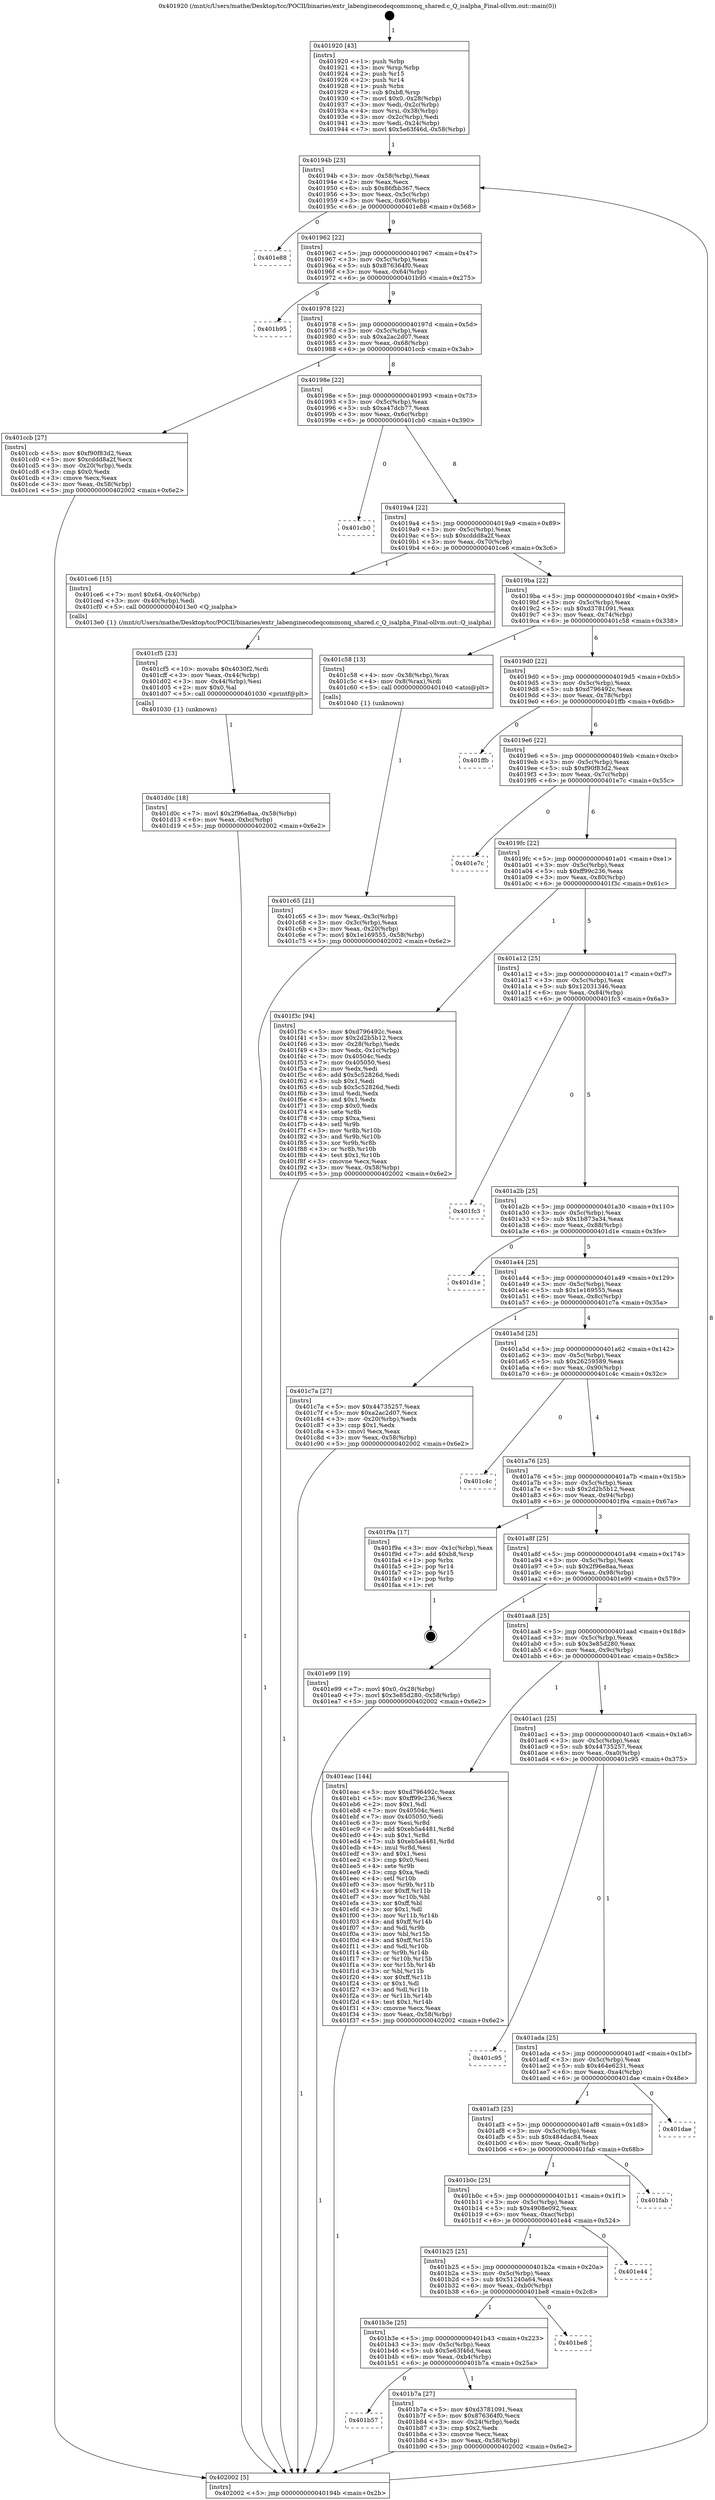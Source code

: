 digraph "0x401920" {
  label = "0x401920 (/mnt/c/Users/mathe/Desktop/tcc/POCII/binaries/extr_labenginecodeqcommonq_shared.c_Q_isalpha_Final-ollvm.out::main(0))"
  labelloc = "t"
  node[shape=record]

  Entry [label="",width=0.3,height=0.3,shape=circle,fillcolor=black,style=filled]
  "0x40194b" [label="{
     0x40194b [23]\l
     | [instrs]\l
     &nbsp;&nbsp;0x40194b \<+3\>: mov -0x58(%rbp),%eax\l
     &nbsp;&nbsp;0x40194e \<+2\>: mov %eax,%ecx\l
     &nbsp;&nbsp;0x401950 \<+6\>: sub $0x86fbb367,%ecx\l
     &nbsp;&nbsp;0x401956 \<+3\>: mov %eax,-0x5c(%rbp)\l
     &nbsp;&nbsp;0x401959 \<+3\>: mov %ecx,-0x60(%rbp)\l
     &nbsp;&nbsp;0x40195c \<+6\>: je 0000000000401e88 \<main+0x568\>\l
  }"]
  "0x401e88" [label="{
     0x401e88\l
  }", style=dashed]
  "0x401962" [label="{
     0x401962 [22]\l
     | [instrs]\l
     &nbsp;&nbsp;0x401962 \<+5\>: jmp 0000000000401967 \<main+0x47\>\l
     &nbsp;&nbsp;0x401967 \<+3\>: mov -0x5c(%rbp),%eax\l
     &nbsp;&nbsp;0x40196a \<+5\>: sub $0x876364f0,%eax\l
     &nbsp;&nbsp;0x40196f \<+3\>: mov %eax,-0x64(%rbp)\l
     &nbsp;&nbsp;0x401972 \<+6\>: je 0000000000401b95 \<main+0x275\>\l
  }"]
  Exit [label="",width=0.3,height=0.3,shape=circle,fillcolor=black,style=filled,peripheries=2]
  "0x401b95" [label="{
     0x401b95\l
  }", style=dashed]
  "0x401978" [label="{
     0x401978 [22]\l
     | [instrs]\l
     &nbsp;&nbsp;0x401978 \<+5\>: jmp 000000000040197d \<main+0x5d\>\l
     &nbsp;&nbsp;0x40197d \<+3\>: mov -0x5c(%rbp),%eax\l
     &nbsp;&nbsp;0x401980 \<+5\>: sub $0xa2ac2d07,%eax\l
     &nbsp;&nbsp;0x401985 \<+3\>: mov %eax,-0x68(%rbp)\l
     &nbsp;&nbsp;0x401988 \<+6\>: je 0000000000401ccb \<main+0x3ab\>\l
  }"]
  "0x401d0c" [label="{
     0x401d0c [18]\l
     | [instrs]\l
     &nbsp;&nbsp;0x401d0c \<+7\>: movl $0x2f96e8aa,-0x58(%rbp)\l
     &nbsp;&nbsp;0x401d13 \<+6\>: mov %eax,-0xbc(%rbp)\l
     &nbsp;&nbsp;0x401d19 \<+5\>: jmp 0000000000402002 \<main+0x6e2\>\l
  }"]
  "0x401ccb" [label="{
     0x401ccb [27]\l
     | [instrs]\l
     &nbsp;&nbsp;0x401ccb \<+5\>: mov $0xf90f83d2,%eax\l
     &nbsp;&nbsp;0x401cd0 \<+5\>: mov $0xcddd8a2f,%ecx\l
     &nbsp;&nbsp;0x401cd5 \<+3\>: mov -0x20(%rbp),%edx\l
     &nbsp;&nbsp;0x401cd8 \<+3\>: cmp $0x0,%edx\l
     &nbsp;&nbsp;0x401cdb \<+3\>: cmove %ecx,%eax\l
     &nbsp;&nbsp;0x401cde \<+3\>: mov %eax,-0x58(%rbp)\l
     &nbsp;&nbsp;0x401ce1 \<+5\>: jmp 0000000000402002 \<main+0x6e2\>\l
  }"]
  "0x40198e" [label="{
     0x40198e [22]\l
     | [instrs]\l
     &nbsp;&nbsp;0x40198e \<+5\>: jmp 0000000000401993 \<main+0x73\>\l
     &nbsp;&nbsp;0x401993 \<+3\>: mov -0x5c(%rbp),%eax\l
     &nbsp;&nbsp;0x401996 \<+5\>: sub $0xa47dcb77,%eax\l
     &nbsp;&nbsp;0x40199b \<+3\>: mov %eax,-0x6c(%rbp)\l
     &nbsp;&nbsp;0x40199e \<+6\>: je 0000000000401cb0 \<main+0x390\>\l
  }"]
  "0x401cf5" [label="{
     0x401cf5 [23]\l
     | [instrs]\l
     &nbsp;&nbsp;0x401cf5 \<+10\>: movabs $0x4030f2,%rdi\l
     &nbsp;&nbsp;0x401cff \<+3\>: mov %eax,-0x44(%rbp)\l
     &nbsp;&nbsp;0x401d02 \<+3\>: mov -0x44(%rbp),%esi\l
     &nbsp;&nbsp;0x401d05 \<+2\>: mov $0x0,%al\l
     &nbsp;&nbsp;0x401d07 \<+5\>: call 0000000000401030 \<printf@plt\>\l
     | [calls]\l
     &nbsp;&nbsp;0x401030 \{1\} (unknown)\l
  }"]
  "0x401cb0" [label="{
     0x401cb0\l
  }", style=dashed]
  "0x4019a4" [label="{
     0x4019a4 [22]\l
     | [instrs]\l
     &nbsp;&nbsp;0x4019a4 \<+5\>: jmp 00000000004019a9 \<main+0x89\>\l
     &nbsp;&nbsp;0x4019a9 \<+3\>: mov -0x5c(%rbp),%eax\l
     &nbsp;&nbsp;0x4019ac \<+5\>: sub $0xcddd8a2f,%eax\l
     &nbsp;&nbsp;0x4019b1 \<+3\>: mov %eax,-0x70(%rbp)\l
     &nbsp;&nbsp;0x4019b4 \<+6\>: je 0000000000401ce6 \<main+0x3c6\>\l
  }"]
  "0x401c65" [label="{
     0x401c65 [21]\l
     | [instrs]\l
     &nbsp;&nbsp;0x401c65 \<+3\>: mov %eax,-0x3c(%rbp)\l
     &nbsp;&nbsp;0x401c68 \<+3\>: mov -0x3c(%rbp),%eax\l
     &nbsp;&nbsp;0x401c6b \<+3\>: mov %eax,-0x20(%rbp)\l
     &nbsp;&nbsp;0x401c6e \<+7\>: movl $0x1e169555,-0x58(%rbp)\l
     &nbsp;&nbsp;0x401c75 \<+5\>: jmp 0000000000402002 \<main+0x6e2\>\l
  }"]
  "0x401ce6" [label="{
     0x401ce6 [15]\l
     | [instrs]\l
     &nbsp;&nbsp;0x401ce6 \<+7\>: movl $0x64,-0x40(%rbp)\l
     &nbsp;&nbsp;0x401ced \<+3\>: mov -0x40(%rbp),%edi\l
     &nbsp;&nbsp;0x401cf0 \<+5\>: call 00000000004013e0 \<Q_isalpha\>\l
     | [calls]\l
     &nbsp;&nbsp;0x4013e0 \{1\} (/mnt/c/Users/mathe/Desktop/tcc/POCII/binaries/extr_labenginecodeqcommonq_shared.c_Q_isalpha_Final-ollvm.out::Q_isalpha)\l
  }"]
  "0x4019ba" [label="{
     0x4019ba [22]\l
     | [instrs]\l
     &nbsp;&nbsp;0x4019ba \<+5\>: jmp 00000000004019bf \<main+0x9f\>\l
     &nbsp;&nbsp;0x4019bf \<+3\>: mov -0x5c(%rbp),%eax\l
     &nbsp;&nbsp;0x4019c2 \<+5\>: sub $0xd3781091,%eax\l
     &nbsp;&nbsp;0x4019c7 \<+3\>: mov %eax,-0x74(%rbp)\l
     &nbsp;&nbsp;0x4019ca \<+6\>: je 0000000000401c58 \<main+0x338\>\l
  }"]
  "0x401920" [label="{
     0x401920 [43]\l
     | [instrs]\l
     &nbsp;&nbsp;0x401920 \<+1\>: push %rbp\l
     &nbsp;&nbsp;0x401921 \<+3\>: mov %rsp,%rbp\l
     &nbsp;&nbsp;0x401924 \<+2\>: push %r15\l
     &nbsp;&nbsp;0x401926 \<+2\>: push %r14\l
     &nbsp;&nbsp;0x401928 \<+1\>: push %rbx\l
     &nbsp;&nbsp;0x401929 \<+7\>: sub $0xb8,%rsp\l
     &nbsp;&nbsp;0x401930 \<+7\>: movl $0x0,-0x28(%rbp)\l
     &nbsp;&nbsp;0x401937 \<+3\>: mov %edi,-0x2c(%rbp)\l
     &nbsp;&nbsp;0x40193a \<+4\>: mov %rsi,-0x38(%rbp)\l
     &nbsp;&nbsp;0x40193e \<+3\>: mov -0x2c(%rbp),%edi\l
     &nbsp;&nbsp;0x401941 \<+3\>: mov %edi,-0x24(%rbp)\l
     &nbsp;&nbsp;0x401944 \<+7\>: movl $0x5e63f46d,-0x58(%rbp)\l
  }"]
  "0x401c58" [label="{
     0x401c58 [13]\l
     | [instrs]\l
     &nbsp;&nbsp;0x401c58 \<+4\>: mov -0x38(%rbp),%rax\l
     &nbsp;&nbsp;0x401c5c \<+4\>: mov 0x8(%rax),%rdi\l
     &nbsp;&nbsp;0x401c60 \<+5\>: call 0000000000401040 \<atoi@plt\>\l
     | [calls]\l
     &nbsp;&nbsp;0x401040 \{1\} (unknown)\l
  }"]
  "0x4019d0" [label="{
     0x4019d0 [22]\l
     | [instrs]\l
     &nbsp;&nbsp;0x4019d0 \<+5\>: jmp 00000000004019d5 \<main+0xb5\>\l
     &nbsp;&nbsp;0x4019d5 \<+3\>: mov -0x5c(%rbp),%eax\l
     &nbsp;&nbsp;0x4019d8 \<+5\>: sub $0xd796492c,%eax\l
     &nbsp;&nbsp;0x4019dd \<+3\>: mov %eax,-0x78(%rbp)\l
     &nbsp;&nbsp;0x4019e0 \<+6\>: je 0000000000401ffb \<main+0x6db\>\l
  }"]
  "0x402002" [label="{
     0x402002 [5]\l
     | [instrs]\l
     &nbsp;&nbsp;0x402002 \<+5\>: jmp 000000000040194b \<main+0x2b\>\l
  }"]
  "0x401ffb" [label="{
     0x401ffb\l
  }", style=dashed]
  "0x4019e6" [label="{
     0x4019e6 [22]\l
     | [instrs]\l
     &nbsp;&nbsp;0x4019e6 \<+5\>: jmp 00000000004019eb \<main+0xcb\>\l
     &nbsp;&nbsp;0x4019eb \<+3\>: mov -0x5c(%rbp),%eax\l
     &nbsp;&nbsp;0x4019ee \<+5\>: sub $0xf90f83d2,%eax\l
     &nbsp;&nbsp;0x4019f3 \<+3\>: mov %eax,-0x7c(%rbp)\l
     &nbsp;&nbsp;0x4019f6 \<+6\>: je 0000000000401e7c \<main+0x55c\>\l
  }"]
  "0x401b57" [label="{
     0x401b57\l
  }", style=dashed]
  "0x401e7c" [label="{
     0x401e7c\l
  }", style=dashed]
  "0x4019fc" [label="{
     0x4019fc [22]\l
     | [instrs]\l
     &nbsp;&nbsp;0x4019fc \<+5\>: jmp 0000000000401a01 \<main+0xe1\>\l
     &nbsp;&nbsp;0x401a01 \<+3\>: mov -0x5c(%rbp),%eax\l
     &nbsp;&nbsp;0x401a04 \<+5\>: sub $0xff99c236,%eax\l
     &nbsp;&nbsp;0x401a09 \<+3\>: mov %eax,-0x80(%rbp)\l
     &nbsp;&nbsp;0x401a0c \<+6\>: je 0000000000401f3c \<main+0x61c\>\l
  }"]
  "0x401b7a" [label="{
     0x401b7a [27]\l
     | [instrs]\l
     &nbsp;&nbsp;0x401b7a \<+5\>: mov $0xd3781091,%eax\l
     &nbsp;&nbsp;0x401b7f \<+5\>: mov $0x876364f0,%ecx\l
     &nbsp;&nbsp;0x401b84 \<+3\>: mov -0x24(%rbp),%edx\l
     &nbsp;&nbsp;0x401b87 \<+3\>: cmp $0x2,%edx\l
     &nbsp;&nbsp;0x401b8a \<+3\>: cmovne %ecx,%eax\l
     &nbsp;&nbsp;0x401b8d \<+3\>: mov %eax,-0x58(%rbp)\l
     &nbsp;&nbsp;0x401b90 \<+5\>: jmp 0000000000402002 \<main+0x6e2\>\l
  }"]
  "0x401f3c" [label="{
     0x401f3c [94]\l
     | [instrs]\l
     &nbsp;&nbsp;0x401f3c \<+5\>: mov $0xd796492c,%eax\l
     &nbsp;&nbsp;0x401f41 \<+5\>: mov $0x2d2b5b12,%ecx\l
     &nbsp;&nbsp;0x401f46 \<+3\>: mov -0x28(%rbp),%edx\l
     &nbsp;&nbsp;0x401f49 \<+3\>: mov %edx,-0x1c(%rbp)\l
     &nbsp;&nbsp;0x401f4c \<+7\>: mov 0x40504c,%edx\l
     &nbsp;&nbsp;0x401f53 \<+7\>: mov 0x405050,%esi\l
     &nbsp;&nbsp;0x401f5a \<+2\>: mov %edx,%edi\l
     &nbsp;&nbsp;0x401f5c \<+6\>: add $0x5c52826d,%edi\l
     &nbsp;&nbsp;0x401f62 \<+3\>: sub $0x1,%edi\l
     &nbsp;&nbsp;0x401f65 \<+6\>: sub $0x5c52826d,%edi\l
     &nbsp;&nbsp;0x401f6b \<+3\>: imul %edi,%edx\l
     &nbsp;&nbsp;0x401f6e \<+3\>: and $0x1,%edx\l
     &nbsp;&nbsp;0x401f71 \<+3\>: cmp $0x0,%edx\l
     &nbsp;&nbsp;0x401f74 \<+4\>: sete %r8b\l
     &nbsp;&nbsp;0x401f78 \<+3\>: cmp $0xa,%esi\l
     &nbsp;&nbsp;0x401f7b \<+4\>: setl %r9b\l
     &nbsp;&nbsp;0x401f7f \<+3\>: mov %r8b,%r10b\l
     &nbsp;&nbsp;0x401f82 \<+3\>: and %r9b,%r10b\l
     &nbsp;&nbsp;0x401f85 \<+3\>: xor %r9b,%r8b\l
     &nbsp;&nbsp;0x401f88 \<+3\>: or %r8b,%r10b\l
     &nbsp;&nbsp;0x401f8b \<+4\>: test $0x1,%r10b\l
     &nbsp;&nbsp;0x401f8f \<+3\>: cmovne %ecx,%eax\l
     &nbsp;&nbsp;0x401f92 \<+3\>: mov %eax,-0x58(%rbp)\l
     &nbsp;&nbsp;0x401f95 \<+5\>: jmp 0000000000402002 \<main+0x6e2\>\l
  }"]
  "0x401a12" [label="{
     0x401a12 [25]\l
     | [instrs]\l
     &nbsp;&nbsp;0x401a12 \<+5\>: jmp 0000000000401a17 \<main+0xf7\>\l
     &nbsp;&nbsp;0x401a17 \<+3\>: mov -0x5c(%rbp),%eax\l
     &nbsp;&nbsp;0x401a1a \<+5\>: sub $0x12031346,%eax\l
     &nbsp;&nbsp;0x401a1f \<+6\>: mov %eax,-0x84(%rbp)\l
     &nbsp;&nbsp;0x401a25 \<+6\>: je 0000000000401fc3 \<main+0x6a3\>\l
  }"]
  "0x401b3e" [label="{
     0x401b3e [25]\l
     | [instrs]\l
     &nbsp;&nbsp;0x401b3e \<+5\>: jmp 0000000000401b43 \<main+0x223\>\l
     &nbsp;&nbsp;0x401b43 \<+3\>: mov -0x5c(%rbp),%eax\l
     &nbsp;&nbsp;0x401b46 \<+5\>: sub $0x5e63f46d,%eax\l
     &nbsp;&nbsp;0x401b4b \<+6\>: mov %eax,-0xb4(%rbp)\l
     &nbsp;&nbsp;0x401b51 \<+6\>: je 0000000000401b7a \<main+0x25a\>\l
  }"]
  "0x401fc3" [label="{
     0x401fc3\l
  }", style=dashed]
  "0x401a2b" [label="{
     0x401a2b [25]\l
     | [instrs]\l
     &nbsp;&nbsp;0x401a2b \<+5\>: jmp 0000000000401a30 \<main+0x110\>\l
     &nbsp;&nbsp;0x401a30 \<+3\>: mov -0x5c(%rbp),%eax\l
     &nbsp;&nbsp;0x401a33 \<+5\>: sub $0x1b873a34,%eax\l
     &nbsp;&nbsp;0x401a38 \<+6\>: mov %eax,-0x88(%rbp)\l
     &nbsp;&nbsp;0x401a3e \<+6\>: je 0000000000401d1e \<main+0x3fe\>\l
  }"]
  "0x401be8" [label="{
     0x401be8\l
  }", style=dashed]
  "0x401d1e" [label="{
     0x401d1e\l
  }", style=dashed]
  "0x401a44" [label="{
     0x401a44 [25]\l
     | [instrs]\l
     &nbsp;&nbsp;0x401a44 \<+5\>: jmp 0000000000401a49 \<main+0x129\>\l
     &nbsp;&nbsp;0x401a49 \<+3\>: mov -0x5c(%rbp),%eax\l
     &nbsp;&nbsp;0x401a4c \<+5\>: sub $0x1e169555,%eax\l
     &nbsp;&nbsp;0x401a51 \<+6\>: mov %eax,-0x8c(%rbp)\l
     &nbsp;&nbsp;0x401a57 \<+6\>: je 0000000000401c7a \<main+0x35a\>\l
  }"]
  "0x401b25" [label="{
     0x401b25 [25]\l
     | [instrs]\l
     &nbsp;&nbsp;0x401b25 \<+5\>: jmp 0000000000401b2a \<main+0x20a\>\l
     &nbsp;&nbsp;0x401b2a \<+3\>: mov -0x5c(%rbp),%eax\l
     &nbsp;&nbsp;0x401b2d \<+5\>: sub $0x51240a64,%eax\l
     &nbsp;&nbsp;0x401b32 \<+6\>: mov %eax,-0xb0(%rbp)\l
     &nbsp;&nbsp;0x401b38 \<+6\>: je 0000000000401be8 \<main+0x2c8\>\l
  }"]
  "0x401c7a" [label="{
     0x401c7a [27]\l
     | [instrs]\l
     &nbsp;&nbsp;0x401c7a \<+5\>: mov $0x44735257,%eax\l
     &nbsp;&nbsp;0x401c7f \<+5\>: mov $0xa2ac2d07,%ecx\l
     &nbsp;&nbsp;0x401c84 \<+3\>: mov -0x20(%rbp),%edx\l
     &nbsp;&nbsp;0x401c87 \<+3\>: cmp $0x1,%edx\l
     &nbsp;&nbsp;0x401c8a \<+3\>: cmovl %ecx,%eax\l
     &nbsp;&nbsp;0x401c8d \<+3\>: mov %eax,-0x58(%rbp)\l
     &nbsp;&nbsp;0x401c90 \<+5\>: jmp 0000000000402002 \<main+0x6e2\>\l
  }"]
  "0x401a5d" [label="{
     0x401a5d [25]\l
     | [instrs]\l
     &nbsp;&nbsp;0x401a5d \<+5\>: jmp 0000000000401a62 \<main+0x142\>\l
     &nbsp;&nbsp;0x401a62 \<+3\>: mov -0x5c(%rbp),%eax\l
     &nbsp;&nbsp;0x401a65 \<+5\>: sub $0x26259589,%eax\l
     &nbsp;&nbsp;0x401a6a \<+6\>: mov %eax,-0x90(%rbp)\l
     &nbsp;&nbsp;0x401a70 \<+6\>: je 0000000000401c4c \<main+0x32c\>\l
  }"]
  "0x401e44" [label="{
     0x401e44\l
  }", style=dashed]
  "0x401c4c" [label="{
     0x401c4c\l
  }", style=dashed]
  "0x401a76" [label="{
     0x401a76 [25]\l
     | [instrs]\l
     &nbsp;&nbsp;0x401a76 \<+5\>: jmp 0000000000401a7b \<main+0x15b\>\l
     &nbsp;&nbsp;0x401a7b \<+3\>: mov -0x5c(%rbp),%eax\l
     &nbsp;&nbsp;0x401a7e \<+5\>: sub $0x2d2b5b12,%eax\l
     &nbsp;&nbsp;0x401a83 \<+6\>: mov %eax,-0x94(%rbp)\l
     &nbsp;&nbsp;0x401a89 \<+6\>: je 0000000000401f9a \<main+0x67a\>\l
  }"]
  "0x401b0c" [label="{
     0x401b0c [25]\l
     | [instrs]\l
     &nbsp;&nbsp;0x401b0c \<+5\>: jmp 0000000000401b11 \<main+0x1f1\>\l
     &nbsp;&nbsp;0x401b11 \<+3\>: mov -0x5c(%rbp),%eax\l
     &nbsp;&nbsp;0x401b14 \<+5\>: sub $0x4908e092,%eax\l
     &nbsp;&nbsp;0x401b19 \<+6\>: mov %eax,-0xac(%rbp)\l
     &nbsp;&nbsp;0x401b1f \<+6\>: je 0000000000401e44 \<main+0x524\>\l
  }"]
  "0x401f9a" [label="{
     0x401f9a [17]\l
     | [instrs]\l
     &nbsp;&nbsp;0x401f9a \<+3\>: mov -0x1c(%rbp),%eax\l
     &nbsp;&nbsp;0x401f9d \<+7\>: add $0xb8,%rsp\l
     &nbsp;&nbsp;0x401fa4 \<+1\>: pop %rbx\l
     &nbsp;&nbsp;0x401fa5 \<+2\>: pop %r14\l
     &nbsp;&nbsp;0x401fa7 \<+2\>: pop %r15\l
     &nbsp;&nbsp;0x401fa9 \<+1\>: pop %rbp\l
     &nbsp;&nbsp;0x401faa \<+1\>: ret\l
  }"]
  "0x401a8f" [label="{
     0x401a8f [25]\l
     | [instrs]\l
     &nbsp;&nbsp;0x401a8f \<+5\>: jmp 0000000000401a94 \<main+0x174\>\l
     &nbsp;&nbsp;0x401a94 \<+3\>: mov -0x5c(%rbp),%eax\l
     &nbsp;&nbsp;0x401a97 \<+5\>: sub $0x2f96e8aa,%eax\l
     &nbsp;&nbsp;0x401a9c \<+6\>: mov %eax,-0x98(%rbp)\l
     &nbsp;&nbsp;0x401aa2 \<+6\>: je 0000000000401e99 \<main+0x579\>\l
  }"]
  "0x401fab" [label="{
     0x401fab\l
  }", style=dashed]
  "0x401e99" [label="{
     0x401e99 [19]\l
     | [instrs]\l
     &nbsp;&nbsp;0x401e99 \<+7\>: movl $0x0,-0x28(%rbp)\l
     &nbsp;&nbsp;0x401ea0 \<+7\>: movl $0x3e85d280,-0x58(%rbp)\l
     &nbsp;&nbsp;0x401ea7 \<+5\>: jmp 0000000000402002 \<main+0x6e2\>\l
  }"]
  "0x401aa8" [label="{
     0x401aa8 [25]\l
     | [instrs]\l
     &nbsp;&nbsp;0x401aa8 \<+5\>: jmp 0000000000401aad \<main+0x18d\>\l
     &nbsp;&nbsp;0x401aad \<+3\>: mov -0x5c(%rbp),%eax\l
     &nbsp;&nbsp;0x401ab0 \<+5\>: sub $0x3e85d280,%eax\l
     &nbsp;&nbsp;0x401ab5 \<+6\>: mov %eax,-0x9c(%rbp)\l
     &nbsp;&nbsp;0x401abb \<+6\>: je 0000000000401eac \<main+0x58c\>\l
  }"]
  "0x401af3" [label="{
     0x401af3 [25]\l
     | [instrs]\l
     &nbsp;&nbsp;0x401af3 \<+5\>: jmp 0000000000401af8 \<main+0x1d8\>\l
     &nbsp;&nbsp;0x401af8 \<+3\>: mov -0x5c(%rbp),%eax\l
     &nbsp;&nbsp;0x401afb \<+5\>: sub $0x484dac84,%eax\l
     &nbsp;&nbsp;0x401b00 \<+6\>: mov %eax,-0xa8(%rbp)\l
     &nbsp;&nbsp;0x401b06 \<+6\>: je 0000000000401fab \<main+0x68b\>\l
  }"]
  "0x401eac" [label="{
     0x401eac [144]\l
     | [instrs]\l
     &nbsp;&nbsp;0x401eac \<+5\>: mov $0xd796492c,%eax\l
     &nbsp;&nbsp;0x401eb1 \<+5\>: mov $0xff99c236,%ecx\l
     &nbsp;&nbsp;0x401eb6 \<+2\>: mov $0x1,%dl\l
     &nbsp;&nbsp;0x401eb8 \<+7\>: mov 0x40504c,%esi\l
     &nbsp;&nbsp;0x401ebf \<+7\>: mov 0x405050,%edi\l
     &nbsp;&nbsp;0x401ec6 \<+3\>: mov %esi,%r8d\l
     &nbsp;&nbsp;0x401ec9 \<+7\>: add $0xeb5a4481,%r8d\l
     &nbsp;&nbsp;0x401ed0 \<+4\>: sub $0x1,%r8d\l
     &nbsp;&nbsp;0x401ed4 \<+7\>: sub $0xeb5a4481,%r8d\l
     &nbsp;&nbsp;0x401edb \<+4\>: imul %r8d,%esi\l
     &nbsp;&nbsp;0x401edf \<+3\>: and $0x1,%esi\l
     &nbsp;&nbsp;0x401ee2 \<+3\>: cmp $0x0,%esi\l
     &nbsp;&nbsp;0x401ee5 \<+4\>: sete %r9b\l
     &nbsp;&nbsp;0x401ee9 \<+3\>: cmp $0xa,%edi\l
     &nbsp;&nbsp;0x401eec \<+4\>: setl %r10b\l
     &nbsp;&nbsp;0x401ef0 \<+3\>: mov %r9b,%r11b\l
     &nbsp;&nbsp;0x401ef3 \<+4\>: xor $0xff,%r11b\l
     &nbsp;&nbsp;0x401ef7 \<+3\>: mov %r10b,%bl\l
     &nbsp;&nbsp;0x401efa \<+3\>: xor $0xff,%bl\l
     &nbsp;&nbsp;0x401efd \<+3\>: xor $0x1,%dl\l
     &nbsp;&nbsp;0x401f00 \<+3\>: mov %r11b,%r14b\l
     &nbsp;&nbsp;0x401f03 \<+4\>: and $0xff,%r14b\l
     &nbsp;&nbsp;0x401f07 \<+3\>: and %dl,%r9b\l
     &nbsp;&nbsp;0x401f0a \<+3\>: mov %bl,%r15b\l
     &nbsp;&nbsp;0x401f0d \<+4\>: and $0xff,%r15b\l
     &nbsp;&nbsp;0x401f11 \<+3\>: and %dl,%r10b\l
     &nbsp;&nbsp;0x401f14 \<+3\>: or %r9b,%r14b\l
     &nbsp;&nbsp;0x401f17 \<+3\>: or %r10b,%r15b\l
     &nbsp;&nbsp;0x401f1a \<+3\>: xor %r15b,%r14b\l
     &nbsp;&nbsp;0x401f1d \<+3\>: or %bl,%r11b\l
     &nbsp;&nbsp;0x401f20 \<+4\>: xor $0xff,%r11b\l
     &nbsp;&nbsp;0x401f24 \<+3\>: or $0x1,%dl\l
     &nbsp;&nbsp;0x401f27 \<+3\>: and %dl,%r11b\l
     &nbsp;&nbsp;0x401f2a \<+3\>: or %r11b,%r14b\l
     &nbsp;&nbsp;0x401f2d \<+4\>: test $0x1,%r14b\l
     &nbsp;&nbsp;0x401f31 \<+3\>: cmovne %ecx,%eax\l
     &nbsp;&nbsp;0x401f34 \<+3\>: mov %eax,-0x58(%rbp)\l
     &nbsp;&nbsp;0x401f37 \<+5\>: jmp 0000000000402002 \<main+0x6e2\>\l
  }"]
  "0x401ac1" [label="{
     0x401ac1 [25]\l
     | [instrs]\l
     &nbsp;&nbsp;0x401ac1 \<+5\>: jmp 0000000000401ac6 \<main+0x1a6\>\l
     &nbsp;&nbsp;0x401ac6 \<+3\>: mov -0x5c(%rbp),%eax\l
     &nbsp;&nbsp;0x401ac9 \<+5\>: sub $0x44735257,%eax\l
     &nbsp;&nbsp;0x401ace \<+6\>: mov %eax,-0xa0(%rbp)\l
     &nbsp;&nbsp;0x401ad4 \<+6\>: je 0000000000401c95 \<main+0x375\>\l
  }"]
  "0x401dae" [label="{
     0x401dae\l
  }", style=dashed]
  "0x401c95" [label="{
     0x401c95\l
  }", style=dashed]
  "0x401ada" [label="{
     0x401ada [25]\l
     | [instrs]\l
     &nbsp;&nbsp;0x401ada \<+5\>: jmp 0000000000401adf \<main+0x1bf\>\l
     &nbsp;&nbsp;0x401adf \<+3\>: mov -0x5c(%rbp),%eax\l
     &nbsp;&nbsp;0x401ae2 \<+5\>: sub $0x464e6231,%eax\l
     &nbsp;&nbsp;0x401ae7 \<+6\>: mov %eax,-0xa4(%rbp)\l
     &nbsp;&nbsp;0x401aed \<+6\>: je 0000000000401dae \<main+0x48e\>\l
  }"]
  Entry -> "0x401920" [label=" 1"]
  "0x40194b" -> "0x401e88" [label=" 0"]
  "0x40194b" -> "0x401962" [label=" 9"]
  "0x401f9a" -> Exit [label=" 1"]
  "0x401962" -> "0x401b95" [label=" 0"]
  "0x401962" -> "0x401978" [label=" 9"]
  "0x401f3c" -> "0x402002" [label=" 1"]
  "0x401978" -> "0x401ccb" [label=" 1"]
  "0x401978" -> "0x40198e" [label=" 8"]
  "0x401eac" -> "0x402002" [label=" 1"]
  "0x40198e" -> "0x401cb0" [label=" 0"]
  "0x40198e" -> "0x4019a4" [label=" 8"]
  "0x401e99" -> "0x402002" [label=" 1"]
  "0x4019a4" -> "0x401ce6" [label=" 1"]
  "0x4019a4" -> "0x4019ba" [label=" 7"]
  "0x401d0c" -> "0x402002" [label=" 1"]
  "0x4019ba" -> "0x401c58" [label=" 1"]
  "0x4019ba" -> "0x4019d0" [label=" 6"]
  "0x401cf5" -> "0x401d0c" [label=" 1"]
  "0x4019d0" -> "0x401ffb" [label=" 0"]
  "0x4019d0" -> "0x4019e6" [label=" 6"]
  "0x401ce6" -> "0x401cf5" [label=" 1"]
  "0x4019e6" -> "0x401e7c" [label=" 0"]
  "0x4019e6" -> "0x4019fc" [label=" 6"]
  "0x401ccb" -> "0x402002" [label=" 1"]
  "0x4019fc" -> "0x401f3c" [label=" 1"]
  "0x4019fc" -> "0x401a12" [label=" 5"]
  "0x401c7a" -> "0x402002" [label=" 1"]
  "0x401a12" -> "0x401fc3" [label=" 0"]
  "0x401a12" -> "0x401a2b" [label=" 5"]
  "0x401c58" -> "0x401c65" [label=" 1"]
  "0x401a2b" -> "0x401d1e" [label=" 0"]
  "0x401a2b" -> "0x401a44" [label=" 5"]
  "0x402002" -> "0x40194b" [label=" 8"]
  "0x401a44" -> "0x401c7a" [label=" 1"]
  "0x401a44" -> "0x401a5d" [label=" 4"]
  "0x401b7a" -> "0x402002" [label=" 1"]
  "0x401a5d" -> "0x401c4c" [label=" 0"]
  "0x401a5d" -> "0x401a76" [label=" 4"]
  "0x401b3e" -> "0x401b57" [label=" 0"]
  "0x401a76" -> "0x401f9a" [label=" 1"]
  "0x401a76" -> "0x401a8f" [label=" 3"]
  "0x401c65" -> "0x402002" [label=" 1"]
  "0x401a8f" -> "0x401e99" [label=" 1"]
  "0x401a8f" -> "0x401aa8" [label=" 2"]
  "0x401b25" -> "0x401b3e" [label=" 1"]
  "0x401aa8" -> "0x401eac" [label=" 1"]
  "0x401aa8" -> "0x401ac1" [label=" 1"]
  "0x401920" -> "0x40194b" [label=" 1"]
  "0x401ac1" -> "0x401c95" [label=" 0"]
  "0x401ac1" -> "0x401ada" [label=" 1"]
  "0x401b0c" -> "0x401b25" [label=" 1"]
  "0x401ada" -> "0x401dae" [label=" 0"]
  "0x401ada" -> "0x401af3" [label=" 1"]
  "0x401b25" -> "0x401be8" [label=" 0"]
  "0x401af3" -> "0x401fab" [label=" 0"]
  "0x401af3" -> "0x401b0c" [label=" 1"]
  "0x401b3e" -> "0x401b7a" [label=" 1"]
  "0x401b0c" -> "0x401e44" [label=" 0"]
}
